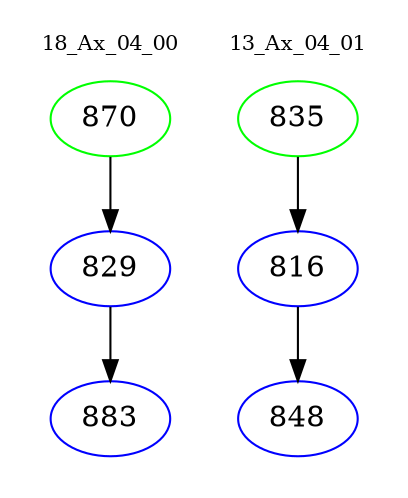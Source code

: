 digraph{
subgraph cluster_0 {
color = white
label = "18_Ax_04_00";
fontsize=10;
T0_870 [label="870", color="green"]
T0_870 -> T0_829 [color="black"]
T0_829 [label="829", color="blue"]
T0_829 -> T0_883 [color="black"]
T0_883 [label="883", color="blue"]
}
subgraph cluster_1 {
color = white
label = "13_Ax_04_01";
fontsize=10;
T1_835 [label="835", color="green"]
T1_835 -> T1_816 [color="black"]
T1_816 [label="816", color="blue"]
T1_816 -> T1_848 [color="black"]
T1_848 [label="848", color="blue"]
}
}
